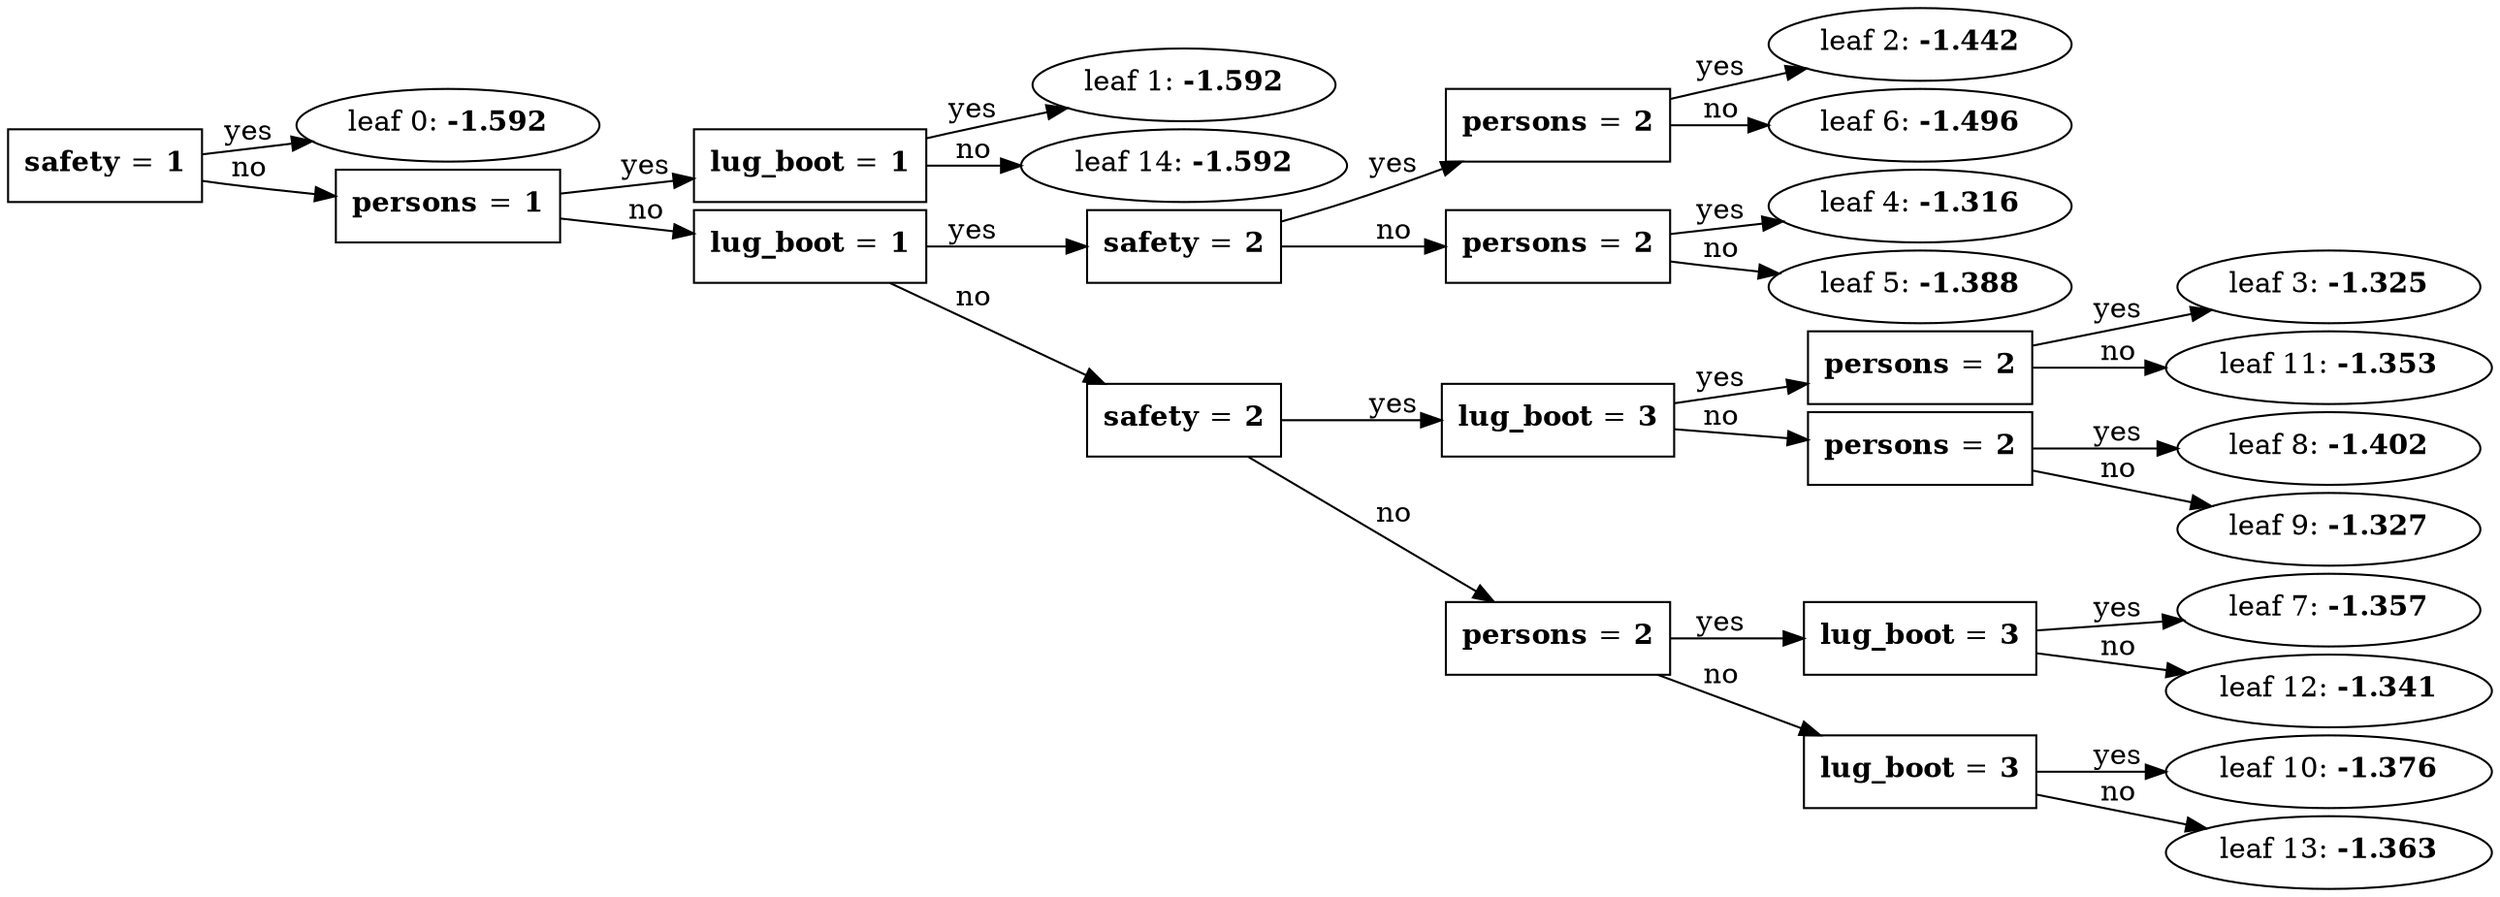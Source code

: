 digraph dt_car_lgb {
	graph [nodesep=0.05 rankdir=LR ranksep=0.3]
	split0 [label=<<B>safety</B> = <B>1</B>> fillcolor=white shape=rectangle style=""]
	leaf0 [label=<leaf 0: <B>-1.592</B>>]
	split0 -> leaf0 [label=yes]
	split1 [label=<<B>persons</B> = <B>1</B>> fillcolor=white shape=rectangle style=""]
	split13 [label=<<B>lug_boot</B> = <B>1</B>> fillcolor=white shape=rectangle style=""]
	leaf1 [label=<leaf 1: <B>-1.592</B>>]
	split13 -> leaf1 [label=yes]
	leaf14 [label=<leaf 14: <B>-1.592</B>>]
	split13 -> leaf14 [label=no]
	split1 -> split13 [label=yes]
	split2 [label=<<B>lug_boot</B> = <B>1</B>> fillcolor=white shape=rectangle style=""]
	split3 [label=<<B>safety</B> = <B>2</B>> fillcolor=white shape=rectangle style=""]
	split5 [label=<<B>persons</B> = <B>2</B>> fillcolor=white shape=rectangle style=""]
	leaf2 [label=<leaf 2: <B>-1.442</B>>]
	split5 -> leaf2 [label=yes]
	leaf6 [label=<leaf 6: <B>-1.496</B>>]
	split5 -> leaf6 [label=no]
	split3 -> split5 [label=yes]
	split4 [label=<<B>persons</B> = <B>2</B>> fillcolor=white shape=rectangle style=""]
	leaf4 [label=<leaf 4: <B>-1.316</B>>]
	split4 -> leaf4 [label=yes]
	leaf5 [label=<leaf 5: <B>-1.388</B>>]
	split4 -> leaf5 [label=no]
	split3 -> split4 [label=no]
	split2 -> split3 [label=yes]
	split6 [label=<<B>safety</B> = <B>2</B>> fillcolor=white shape=rectangle style=""]
	split7 [label=<<B>lug_boot</B> = <B>3</B>> fillcolor=white shape=rectangle style=""]
	split10 [label=<<B>persons</B> = <B>2</B>> fillcolor=white shape=rectangle style=""]
	leaf3 [label=<leaf 3: <B>-1.325</B>>]
	split10 -> leaf3 [label=yes]
	leaf11 [label=<leaf 11: <B>-1.353</B>>]
	split10 -> leaf11 [label=no]
	split7 -> split10 [label=yes]
	split8 [label=<<B>persons</B> = <B>2</B>> fillcolor=white shape=rectangle style=""]
	leaf8 [label=<leaf 8: <B>-1.402</B>>]
	split8 -> leaf8 [label=yes]
	leaf9 [label=<leaf 9: <B>-1.327</B>>]
	split8 -> leaf9 [label=no]
	split7 -> split8 [label=no]
	split6 -> split7 [label=yes]
	split9 [label=<<B>persons</B> = <B>2</B>> fillcolor=white shape=rectangle style=""]
	split11 [label=<<B>lug_boot</B> = <B>3</B>> fillcolor=white shape=rectangle style=""]
	leaf7 [label=<leaf 7: <B>-1.357</B>>]
	split11 -> leaf7 [label=yes]
	leaf12 [label=<leaf 12: <B>-1.341</B>>]
	split11 -> leaf12 [label=no]
	split9 -> split11 [label=yes]
	split12 [label=<<B>lug_boot</B> = <B>3</B>> fillcolor=white shape=rectangle style=""]
	leaf10 [label=<leaf 10: <B>-1.376</B>>]
	split12 -> leaf10 [label=yes]
	leaf13 [label=<leaf 13: <B>-1.363</B>>]
	split12 -> leaf13 [label=no]
	split9 -> split12 [label=no]
	split6 -> split9 [label=no]
	split2 -> split6 [label=no]
	split1 -> split2 [label=no]
	split0 -> split1 [label=no]
}
